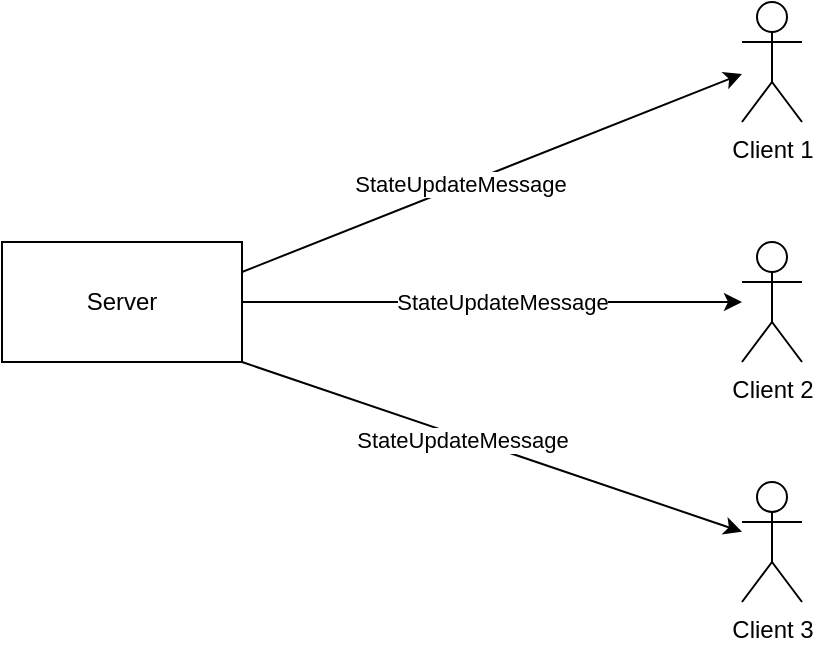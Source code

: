 <mxfile version="28.1.2">
  <diagram name="Page-1" id="ldU1RQZtvzL05mEeLMg2">
    <mxGraphModel dx="633" dy="426" grid="1" gridSize="10" guides="1" tooltips="1" connect="1" arrows="1" fold="1" page="1" pageScale="1" pageWidth="850" pageHeight="1100" math="0" shadow="0">
      <root>
        <mxCell id="0" />
        <mxCell id="1" parent="0" />
        <mxCell id="GLKi2sN1O3qswHXOpoOO-20" value="Server" style="rounded=0;whiteSpace=wrap;html=1;" vertex="1" parent="1">
          <mxGeometry x="100" y="240" width="120" height="60" as="geometry" />
        </mxCell>
        <mxCell id="GLKi2sN1O3qswHXOpoOO-21" value="Client 1" style="shape=umlActor;verticalLabelPosition=bottom;verticalAlign=top;html=1;outlineConnect=0;" vertex="1" parent="1">
          <mxGeometry x="470" y="120" width="30" height="60" as="geometry" />
        </mxCell>
        <mxCell id="GLKi2sN1O3qswHXOpoOO-22" value="Client 2" style="shape=umlActor;verticalLabelPosition=bottom;verticalAlign=top;html=1;outlineConnect=0;" vertex="1" parent="1">
          <mxGeometry x="470" y="240" width="30" height="60" as="geometry" />
        </mxCell>
        <mxCell id="GLKi2sN1O3qswHXOpoOO-23" value="Client 3" style="shape=umlActor;verticalLabelPosition=bottom;verticalAlign=top;html=1;outlineConnect=0;" vertex="1" parent="1">
          <mxGeometry x="470" y="360" width="30" height="60" as="geometry" />
        </mxCell>
        <mxCell id="GLKi2sN1O3qswHXOpoOO-24" value="" style="endArrow=classic;html=1;rounded=0;exitX=1;exitY=0.25;exitDx=0;exitDy=0;" edge="1" parent="1" source="GLKi2sN1O3qswHXOpoOO-20" target="GLKi2sN1O3qswHXOpoOO-21">
          <mxGeometry width="50" height="50" relative="1" as="geometry">
            <mxPoint x="170" y="530" as="sourcePoint" />
            <mxPoint x="220" y="480" as="targetPoint" />
          </mxGeometry>
        </mxCell>
        <mxCell id="GLKi2sN1O3qswHXOpoOO-25" value="StateUpdateMessage" style="edgeLabel;html=1;align=center;verticalAlign=middle;resizable=0;points=[];" vertex="1" connectable="0" parent="GLKi2sN1O3qswHXOpoOO-24">
          <mxGeometry x="-0.127" y="1" relative="1" as="geometry">
            <mxPoint as="offset" />
          </mxGeometry>
        </mxCell>
        <mxCell id="GLKi2sN1O3qswHXOpoOO-26" value="" style="endArrow=classic;html=1;rounded=0;exitX=1;exitY=0.5;exitDx=0;exitDy=0;" edge="1" parent="1" source="GLKi2sN1O3qswHXOpoOO-20" target="GLKi2sN1O3qswHXOpoOO-22">
          <mxGeometry width="50" height="50" relative="1" as="geometry">
            <mxPoint x="170" y="530" as="sourcePoint" />
            <mxPoint x="220" y="480" as="targetPoint" />
          </mxGeometry>
        </mxCell>
        <mxCell id="GLKi2sN1O3qswHXOpoOO-27" value="" style="endArrow=classic;html=1;rounded=0;exitX=1;exitY=1;exitDx=0;exitDy=0;" edge="1" parent="1" source="GLKi2sN1O3qswHXOpoOO-20" target="GLKi2sN1O3qswHXOpoOO-23">
          <mxGeometry width="50" height="50" relative="1" as="geometry">
            <mxPoint x="440" y="320" as="sourcePoint" />
            <mxPoint x="690" y="320" as="targetPoint" />
          </mxGeometry>
        </mxCell>
        <mxCell id="GLKi2sN1O3qswHXOpoOO-28" value="StateUpdateMessage" style="edgeLabel;html=1;align=center;verticalAlign=middle;resizable=0;points=[];" vertex="1" connectable="0" parent="GLKi2sN1O3qswHXOpoOO-27">
          <mxGeometry x="-0.12" y="-1" relative="1" as="geometry">
            <mxPoint as="offset" />
          </mxGeometry>
        </mxCell>
        <mxCell id="GLKi2sN1O3qswHXOpoOO-29" value="StateUpdateMessage" style="edgeLabel;html=1;align=center;verticalAlign=middle;resizable=0;points=[];" vertex="1" connectable="0" parent="1">
          <mxGeometry x="350" y="270" as="geometry" />
        </mxCell>
      </root>
    </mxGraphModel>
  </diagram>
</mxfile>
